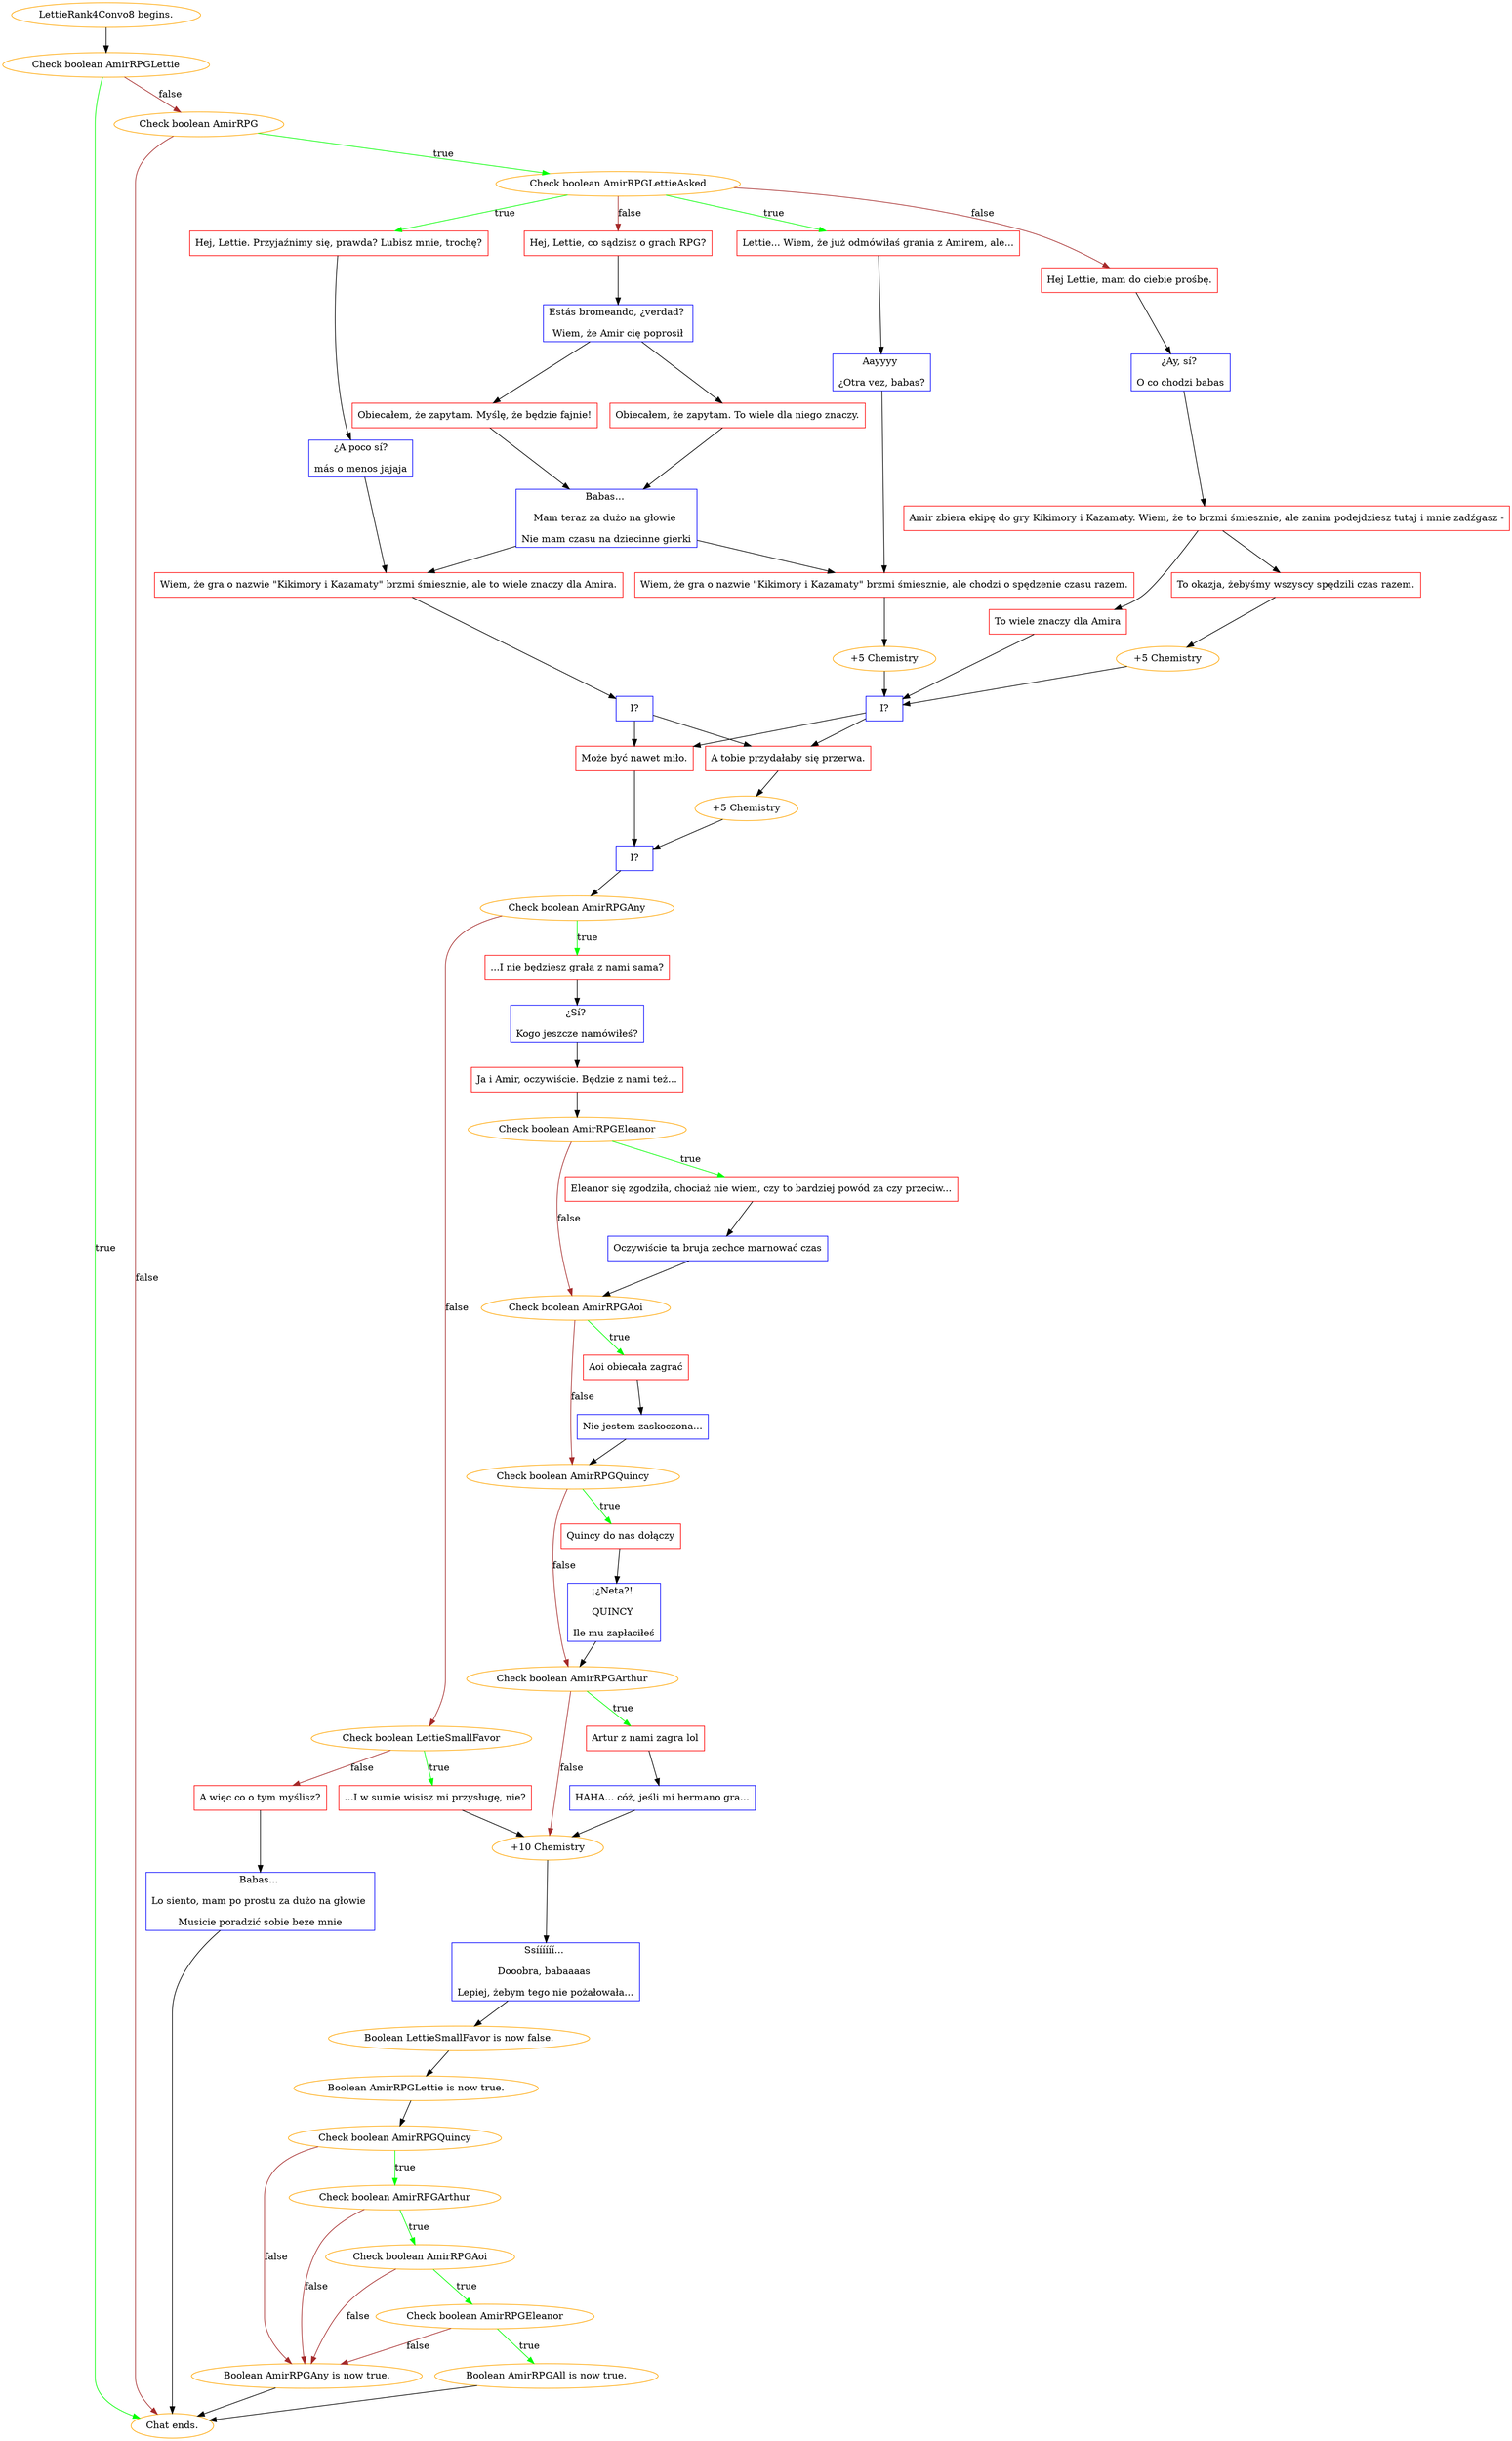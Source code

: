 digraph {
	"LettieRank4Convo8 begins." [color=orange];
		"LettieRank4Convo8 begins." -> j1847364543;
	j1847364543 [label="Check boolean AmirRPGLettie",color=orange];
		j1847364543 -> "Chat ends." [label=true,color=green];
		j1847364543 -> j4221295990 [label=false,color=brown];
	"Chat ends." [color=orange];
	j4221295990 [label="Check boolean AmirRPG",color=orange];
		j4221295990 -> j3900940289 [label=true,color=green];
		j4221295990 -> "Chat ends." [label=false,color=brown];
	j3900940289 [label="Check boolean AmirRPGLettieAsked",color=orange];
		j3900940289 -> j68162714 [label=true,color=green];
		j3900940289 -> j3676267180 [label=true,color=green];
		j3900940289 -> j2433609620 [label=false,color=brown];
		j3900940289 -> j2346183241 [label=false,color=brown];
	j68162714 [label="Lettie... Wiem, że już odmówiłaś grania z Amirem, ale...",shape=box,color=red];
		j68162714 -> j3930574666;
	j3676267180 [label="Hej, Lettie. Przyjaźnimy się, prawda? Lubisz mnie, trochę?",shape=box,color=red];
		j3676267180 -> j2058413090;
	j2433609620 [label="Hej, Lettie, co sądzisz o grach RPG?",shape=box,color=red];
		j2433609620 -> j1967443843;
	j2346183241 [label="Hej Lettie, mam do ciebie prośbę.",shape=box,color=red];
		j2346183241 -> j2817192059;
	j3930574666 [label="Aayyyy 
¿Otra vez, babas?",shape=box,color=blue];
		j3930574666 -> j2598006651;
	j2058413090 [label="¿A poco sí?
más o menos jajaja",shape=box,color=blue];
		j2058413090 -> j1711430627;
	j1967443843 [label="Estás bromeando, ¿verdad? 
Wiem, że Amir cię poprosił",shape=box,color=blue];
		j1967443843 -> j56479295;
		j1967443843 -> j3019784019;
	j2817192059 [label="¿Ay, sí? 
O co chodzi babas",shape=box,color=blue];
		j2817192059 -> j4077095473;
	j2598006651 [label="Wiem, że gra o nazwie \"Kikimory i Kazamaty\" brzmi śmiesznie, ale chodzi o spędzenie czasu razem.",shape=box,color=red];
		j2598006651 -> j3848596615;
	j1711430627 [label="Wiem, że gra o nazwie \"Kikimory i Kazamaty\" brzmi śmiesznie, ale to wiele znaczy dla Amira.",shape=box,color=red];
		j1711430627 -> j1029927780;
	j56479295 [label="Obiecałem, że zapytam. Myślę, że będzie fajnie!",shape=box,color=red];
		j56479295 -> j3346240776;
	j3019784019 [label="Obiecałem, że zapytam. To wiele dla niego znaczy.",shape=box,color=red];
		j3019784019 -> j3346240776;
	j4077095473 [label="Amir zbiera ekipę do gry Kikimory i Kazamaty. Wiem, że to brzmi śmiesznie, ale zanim podejdziesz tutaj i mnie zadźgasz -",shape=box,color=red];
		j4077095473 -> j2615081725;
		j4077095473 -> j3603193474;
	j3848596615 [label="+5 Chemistry",color=orange];
		j3848596615 -> j3901616602;
	j1029927780 [label="I?",shape=box,color=blue];
		j1029927780 -> j3304069025;
		j1029927780 -> j669705924;
	j3346240776 [label="Babas... 
Mam teraz za dużo na głowie 
Nie mam czasu na dziecinne gierki",shape=box,color=blue];
		j3346240776 -> j2598006651;
		j3346240776 -> j1711430627;
	j2615081725 [label="To okazja, żebyśmy wszyscy spędzili czas razem.",shape=box,color=red];
		j2615081725 -> j1305755132;
	j3603193474 [label="To wiele znaczy dla Amira",shape=box,color=red];
		j3603193474 -> j3901616602;
	j3901616602 [label="I?",shape=box,color=blue];
		j3901616602 -> j669705924;
		j3901616602 -> j3304069025;
	j3304069025 [label="Może być nawet miło.",shape=box,color=red];
		j3304069025 -> j307068773;
	j669705924 [label="A tobie przydałaby się przerwa.",shape=box,color=red];
		j669705924 -> j2659716914;
	j1305755132 [label="+5 Chemistry",color=orange];
		j1305755132 -> j3901616602;
	j307068773 [label="I?",shape=box,color=blue];
		j307068773 -> j1306803518;
	j2659716914 [label="+5 Chemistry",color=orange];
		j2659716914 -> j307068773;
	j1306803518 [label="Check boolean AmirRPGAny",color=orange];
		j1306803518 -> j905325719 [label=true,color=green];
		j1306803518 -> j979637190 [label=false,color=brown];
	j905325719 [label="...I nie będziesz grała z nami sama?",shape=box,color=red];
		j905325719 -> j1705326222;
	j979637190 [label="Check boolean LettieSmallFavor",color=orange];
		j979637190 -> j2076180864 [label=true,color=green];
		j979637190 -> j1263040143 [label=false,color=brown];
	j1705326222 [label="¿Sí? 
Kogo jeszcze namówiłeś?",shape=box,color=blue];
		j1705326222 -> j906089721;
	j2076180864 [label="...I w sumie wisisz mi przysługę, nie?",shape=box,color=red];
		j2076180864 -> j3094013219;
	j1263040143 [label="A więc co o tym myślisz?",shape=box,color=red];
		j1263040143 -> j3559748528;
	j906089721 [label="Ja i Amir, oczywiście. Będzie z nami też...",shape=box,color=red];
		j906089721 -> j3426062266;
	j3094013219 [label="+10 Chemistry",color=orange];
		j3094013219 -> j2966037636;
	j3559748528 [label="Babas... 
Lo siento, mam po prostu za dużo na głowie 
Musicie poradzić sobie beze mnie",shape=box,color=blue];
		j3559748528 -> "Chat ends.";
	j3426062266 [label="Check boolean AmirRPGEleanor",color=orange];
		j3426062266 -> j4139305554 [label=true,color=green];
		j3426062266 -> j276093388 [label=false,color=brown];
	j2966037636 [label="Ssíííííí... 
Dooobra, babaaaas 
Lepiej, żebym tego nie pożałowała...",shape=box,color=blue];
		j2966037636 -> j708310595;
	j4139305554 [label="Eleanor się zgodziła, chociaż nie wiem, czy to bardziej powód za czy przeciw...",shape=box,color=red];
		j4139305554 -> j2554488695;
	j276093388 [label="Check boolean AmirRPGAoi",color=orange];
		j276093388 -> j562109475 [label=true,color=green];
		j276093388 -> j3057950938 [label=false,color=brown];
	j708310595 [label="Boolean LettieSmallFavor is now false.",color=orange];
		j708310595 -> j2069131733;
	j2554488695 [label="Oczywiście ta bruja zechce marnować czas",shape=box,color=blue];
		j2554488695 -> j276093388;
	j562109475 [label="Aoi obiecała zagrać",shape=box,color=red];
		j562109475 -> j925961252;
	j3057950938 [label="Check boolean AmirRPGQuincy",color=orange];
		j3057950938 -> j3275817660 [label=true,color=green];
		j3057950938 -> j689492531 [label=false,color=brown];
	j2069131733 [label="Boolean AmirRPGLettie is now true.",color=orange];
		j2069131733 -> j4165480782;
	j925961252 [label="Nie jestem zaskoczona...",shape=box,color=blue];
		j925961252 -> j3057950938;
	j3275817660 [label="Quincy do nas dołączy",shape=box,color=red];
		j3275817660 -> j265837220;
	j689492531 [label="Check boolean AmirRPGArthur",color=orange];
		j689492531 -> j3983080857 [label=true,color=green];
		j689492531 -> j3094013219 [label=false,color=brown];
	j4165480782 [label="Check boolean AmirRPGQuincy",color=orange];
		j4165480782 -> j2573261149 [label=true,color=green];
		j4165480782 -> j1992773596 [label=false,color=brown];
	j265837220 [label="¡¿Neta?! 
QUINCY 
Ile mu zapłaciłeś",shape=box,color=blue];
		j265837220 -> j689492531;
	j3983080857 [label="Artur z nami zagra lol",shape=box,color=red];
		j3983080857 -> j1857121363;
	j2573261149 [label="Check boolean AmirRPGArthur",color=orange];
		j2573261149 -> j2494139801 [label=true,color=green];
		j2573261149 -> j1992773596 [label=false,color=brown];
	j1992773596 [label="Boolean AmirRPGAny is now true.",color=orange];
		j1992773596 -> "Chat ends.";
	j1857121363 [label="HAHA... cóż, jeśli mi hermano gra...",shape=box,color=blue];
		j1857121363 -> j3094013219;
	j2494139801 [label="Check boolean AmirRPGAoi",color=orange];
		j2494139801 -> j3993582263 [label=true,color=green];
		j2494139801 -> j1992773596 [label=false,color=brown];
	j3993582263 [label="Check boolean AmirRPGEleanor",color=orange];
		j3993582263 -> j2677000302 [label=true,color=green];
		j3993582263 -> j1992773596 [label=false,color=brown];
	j2677000302 [label="Boolean AmirRPGAll is now true.",color=orange];
		j2677000302 -> "Chat ends.";
}